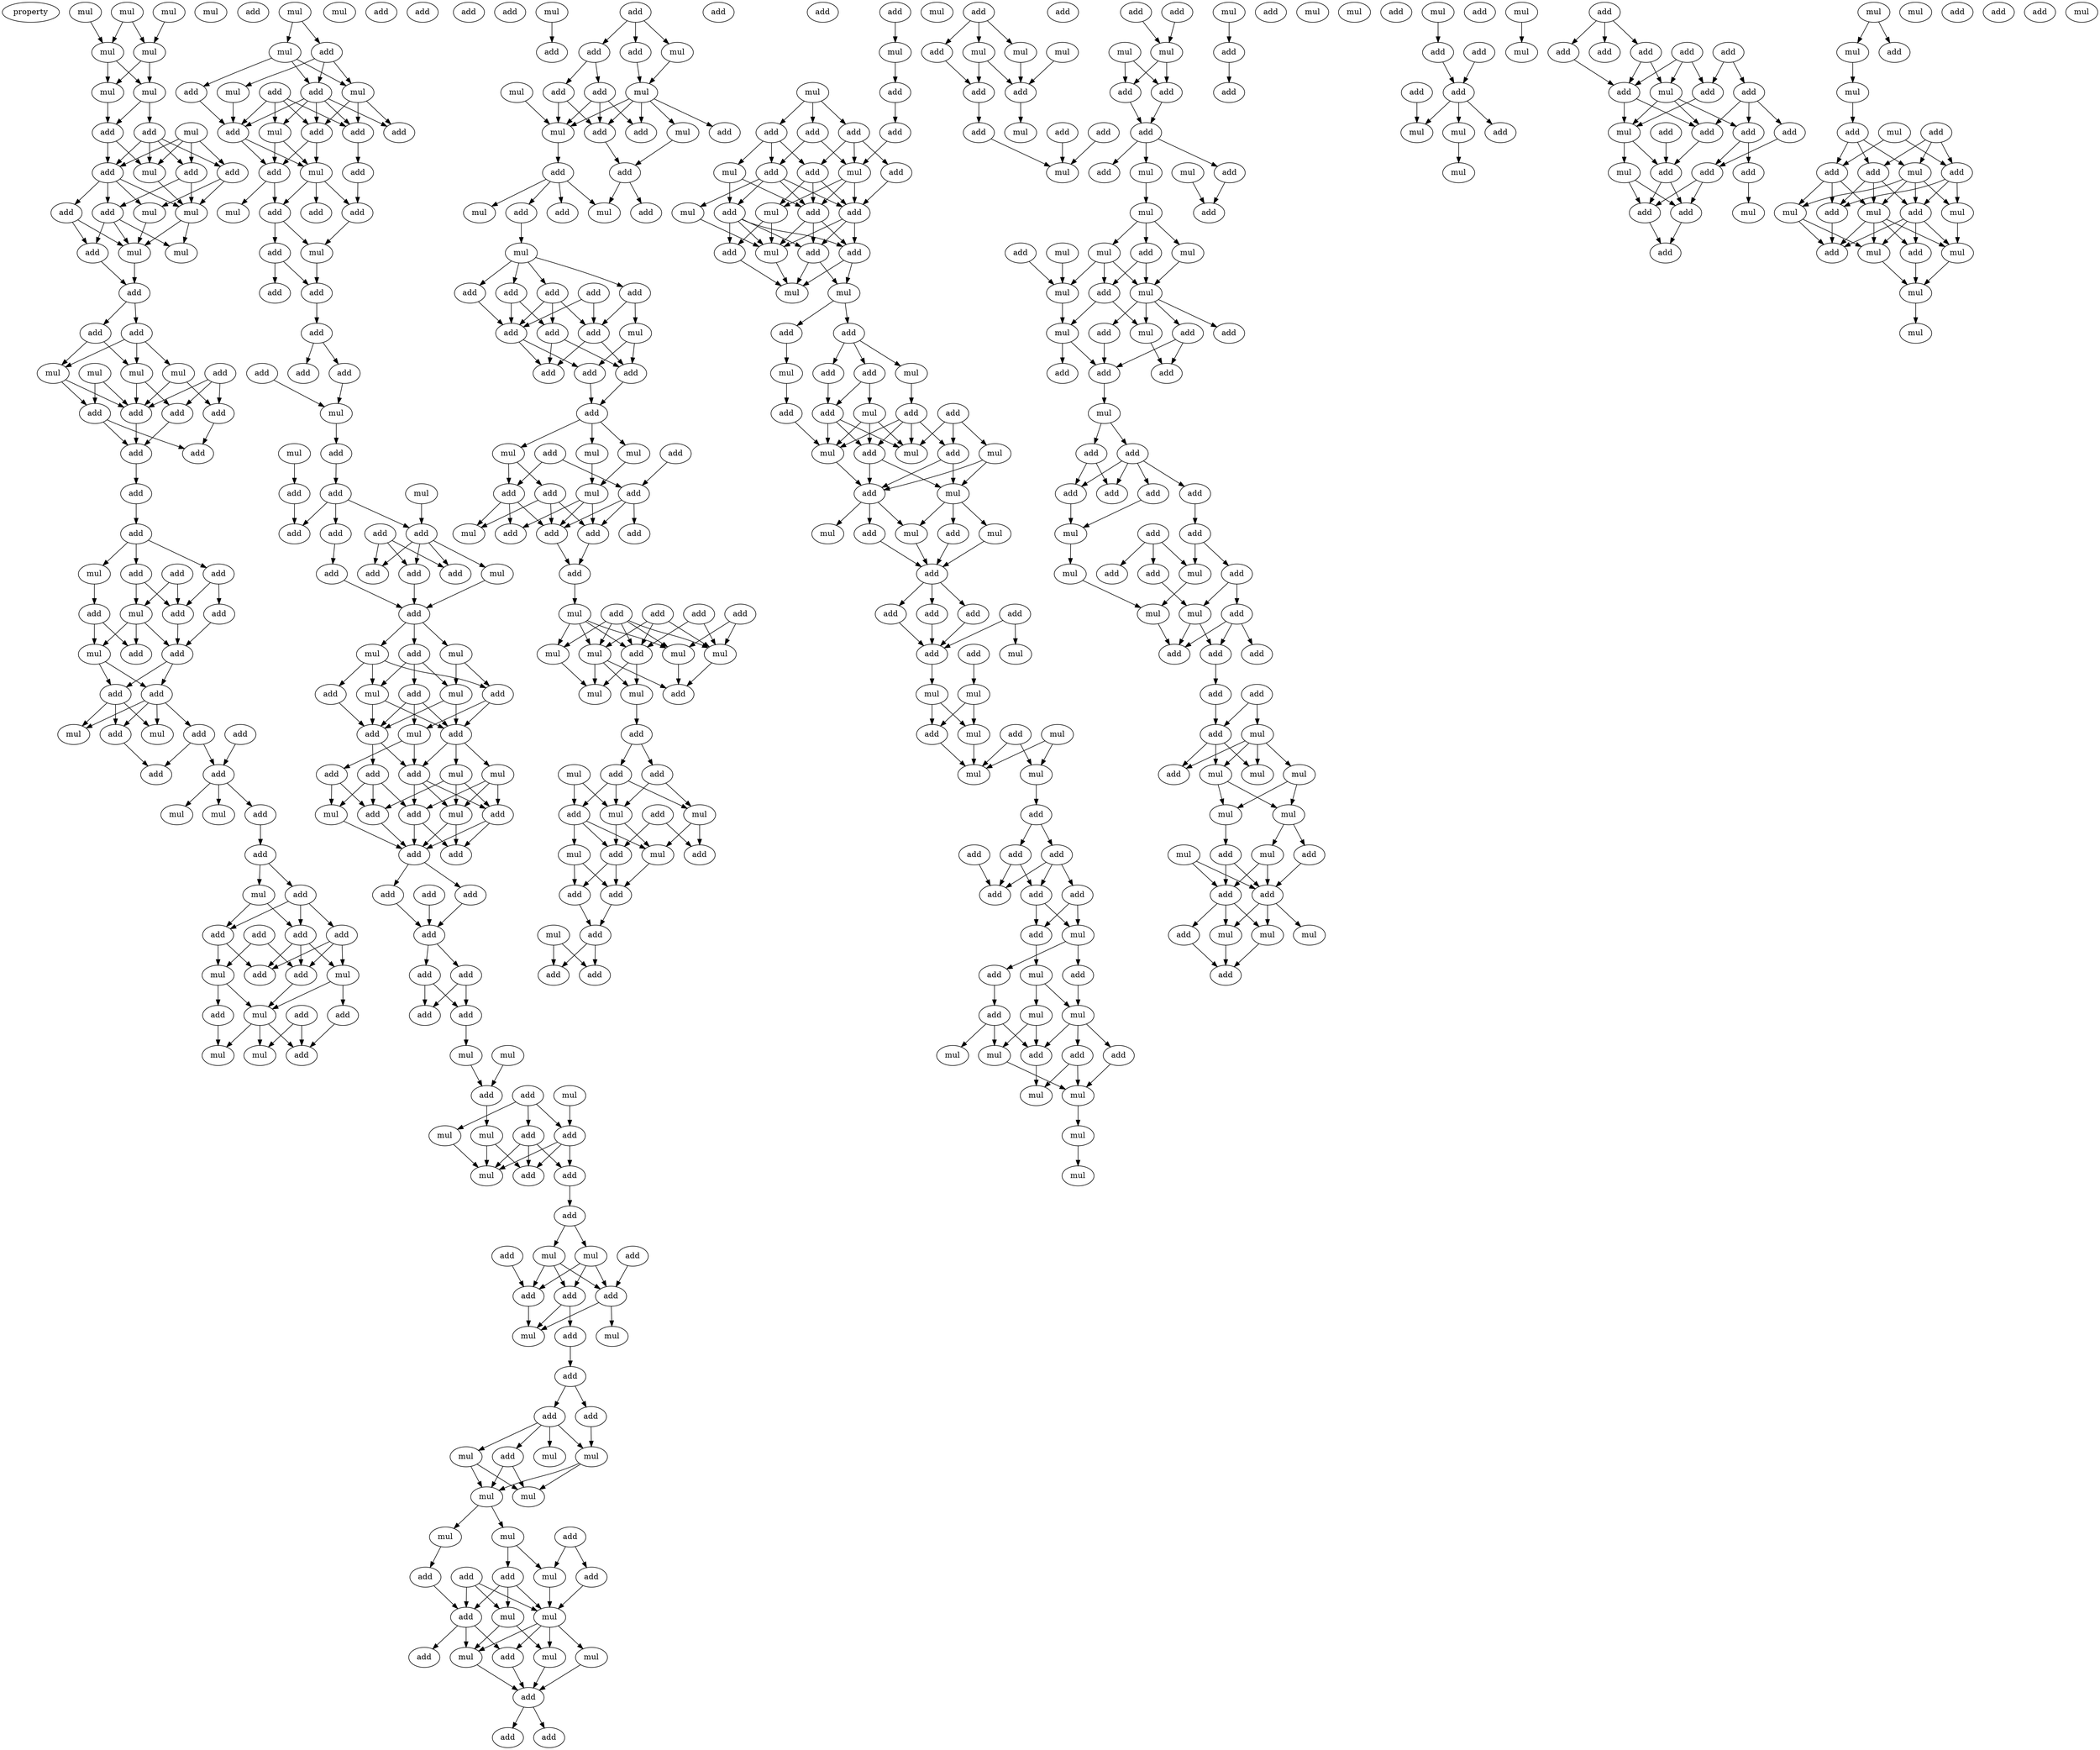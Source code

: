 digraph {
    node [fontcolor=black]
    property [mul=2,lf=1.7]
    0 [ label = mul ];
    1 [ label = mul ];
    2 [ label = mul ];
    3 [ label = mul ];
    4 [ label = mul ];
    5 [ label = mul ];
    6 [ label = mul ];
    7 [ label = mul ];
    8 [ label = add ];
    9 [ label = add ];
    10 [ label = mul ];
    11 [ label = add ];
    12 [ label = add ];
    13 [ label = add ];
    14 [ label = add ];
    15 [ label = add ];
    16 [ label = mul ];
    17 [ label = mul ];
    18 [ label = mul ];
    19 [ label = mul ];
    20 [ label = mul ];
    21 [ label = add ];
    22 [ label = add ];
    23 [ label = add ];
    24 [ label = add ];
    25 [ label = add ];
    26 [ label = mul ];
    27 [ label = mul ];
    28 [ label = mul ];
    29 [ label = mul ];
    30 [ label = add ];
    31 [ label = add ];
    32 [ label = add ];
    33 [ label = add ];
    34 [ label = add ];
    35 [ label = add ];
    36 [ label = add ];
    37 [ label = add ];
    38 [ label = add ];
    39 [ label = add ];
    40 [ label = add ];
    41 [ label = add ];
    42 [ label = mul ];
    43 [ label = add ];
    44 [ label = add ];
    45 [ label = mul ];
    46 [ label = add ];
    47 [ label = mul ];
    48 [ label = add ];
    49 [ label = add ];
    50 [ label = add ];
    51 [ label = add ];
    52 [ label = add ];
    53 [ label = add ];
    54 [ label = add ];
    55 [ label = mul ];
    56 [ label = mul ];
    57 [ label = add ];
    58 [ label = add ];
    59 [ label = mul ];
    60 [ label = mul ];
    61 [ label = add ];
    62 [ label = add ];
    63 [ label = mul ];
    64 [ label = add ];
    65 [ label = add ];
    66 [ label = add ];
    67 [ label = add ];
    68 [ label = add ];
    69 [ label = add ];
    70 [ label = add ];
    71 [ label = mul ];
    72 [ label = mul ];
    73 [ label = mul ];
    74 [ label = add ];
    75 [ label = add ];
    76 [ label = add ];
    77 [ label = add ];
    78 [ label = mul ];
    79 [ label = mul ];
    80 [ label = mul ];
    81 [ label = add ];
    82 [ label = mul ];
    83 [ label = mul ];
    84 [ label = add ];
    85 [ label = add ];
    86 [ label = mul ];
    87 [ label = add ];
    88 [ label = mul ];
    89 [ label = add ];
    90 [ label = add ];
    91 [ label = add ];
    92 [ label = add ];
    93 [ label = add ];
    94 [ label = add ];
    95 [ label = mul ];
    96 [ label = add ];
    97 [ label = add ];
    98 [ label = add ];
    99 [ label = mul ];
    100 [ label = add ];
    101 [ label = mul ];
    102 [ label = add ];
    103 [ label = add ];
    104 [ label = add ];
    105 [ label = add ];
    106 [ label = mul ];
    107 [ label = add ];
    108 [ label = add ];
    109 [ label = add ];
    110 [ label = mul ];
    111 [ label = add ];
    112 [ label = mul ];
    113 [ label = mul ];
    114 [ label = add ];
    115 [ label = add ];
    116 [ label = add ];
    117 [ label = add ];
    118 [ label = add ];
    119 [ label = add ];
    120 [ label = add ];
    121 [ label = add ];
    122 [ label = mul ];
    123 [ label = add ];
    124 [ label = add ];
    125 [ label = add ];
    126 [ label = add ];
    127 [ label = mul ];
    128 [ label = mul ];
    129 [ label = add ];
    130 [ label = mul ];
    131 [ label = mul ];
    132 [ label = add ];
    133 [ label = add ];
    134 [ label = mul ];
    135 [ label = add ];
    136 [ label = add ];
    137 [ label = mul ];
    138 [ label = add ];
    139 [ label = add ];
    140 [ label = mul ];
    141 [ label = add ];
    142 [ label = add ];
    143 [ label = add ];
    144 [ label = mul ];
    145 [ label = add ];
    146 [ label = mul ];
    147 [ label = add ];
    148 [ label = add ];
    149 [ label = add ];
    150 [ label = add ];
    151 [ label = add ];
    152 [ label = add ];
    153 [ label = add ];
    154 [ label = add ];
    155 [ label = add ];
    156 [ label = add ];
    157 [ label = add ];
    158 [ label = mul ];
    159 [ label = mul ];
    160 [ label = mul ];
    161 [ label = add ];
    162 [ label = add ];
    163 [ label = mul ];
    164 [ label = mul ];
    165 [ label = add ];
    166 [ label = add ];
    167 [ label = add ];
    168 [ label = mul ];
    169 [ label = add ];
    170 [ label = add ];
    171 [ label = add ];
    172 [ label = mul ];
    173 [ label = add ];
    174 [ label = add ];
    175 [ label = mul ];
    176 [ label = add ];
    177 [ label = add ];
    178 [ label = add ];
    179 [ label = add ];
    180 [ label = mul ];
    181 [ label = mul ];
    182 [ label = add ];
    183 [ label = add ];
    184 [ label = add ];
    185 [ label = mul ];
    186 [ label = mul ];
    187 [ label = mul ];
    188 [ label = add ];
    189 [ label = add ];
    190 [ label = mul ];
    191 [ label = mul ];
    192 [ label = add ];
    193 [ label = mul ];
    194 [ label = mul ];
    195 [ label = mul ];
    196 [ label = add ];
    197 [ label = add ];
    198 [ label = add ];
    199 [ label = add ];
    200 [ label = add ];
    201 [ label = mul ];
    202 [ label = mul ];
    203 [ label = mul ];
    204 [ label = add ];
    205 [ label = mul ];
    206 [ label = add ];
    207 [ label = mul ];
    208 [ label = add ];
    209 [ label = add ];
    210 [ label = add ];
    211 [ label = mul ];
    212 [ label = add ];
    213 [ label = add ];
    214 [ label = add ];
    215 [ label = add ];
    216 [ label = mul ];
    217 [ label = add ];
    218 [ label = add ];
    219 [ label = mul ];
    220 [ label = add ];
    221 [ label = mul ];
    222 [ label = mul ];
    223 [ label = add ];
    224 [ label = add ];
    225 [ label = mul ];
    226 [ label = add ];
    227 [ label = add ];
    228 [ label = add ];
    229 [ label = add ];
    230 [ label = add ];
    231 [ label = add ];
    232 [ label = mul ];
    233 [ label = mul ];
    234 [ label = mul ];
    235 [ label = add ];
    236 [ label = add ];
    237 [ label = add ];
    238 [ label = add ];
    239 [ label = add ];
    240 [ label = mul ];
    241 [ label = add ];
    242 [ label = add ];
    243 [ label = add ];
    244 [ label = add ];
    245 [ label = add ];
    246 [ label = add ];
    247 [ label = add ];
    248 [ label = add ];
    249 [ label = add ];
    250 [ label = mul ];
    251 [ label = mul ];
    252 [ label = mul ];
    253 [ label = mul ];
    254 [ label = add ];
    255 [ label = add ];
    256 [ label = add ];
    257 [ label = add ];
    258 [ label = mul ];
    259 [ label = add ];
    260 [ label = add ];
    261 [ label = add ];
    262 [ label = add ];
    263 [ label = add ];
    264 [ label = add ];
    265 [ label = mul ];
    266 [ label = add ];
    267 [ label = add ];
    268 [ label = add ];
    269 [ label = mul ];
    270 [ label = mul ];
    271 [ label = mul ];
    272 [ label = mul ];
    273 [ label = mul ];
    274 [ label = mul ];
    275 [ label = add ];
    276 [ label = add ];
    277 [ label = add ];
    278 [ label = mul ];
    279 [ label = add ];
    280 [ label = add ];
    281 [ label = mul ];
    282 [ label = add ];
    283 [ label = mul ];
    284 [ label = add ];
    285 [ label = mul ];
    286 [ label = mul ];
    287 [ label = add ];
    288 [ label = add ];
    289 [ label = add ];
    290 [ label = add ];
    291 [ label = add ];
    292 [ label = mul ];
    293 [ label = add ];
    294 [ label = add ];
    295 [ label = add ];
    296 [ label = mul ];
    297 [ label = add ];
    298 [ label = mul ];
    299 [ label = add ];
    300 [ label = add ];
    301 [ label = add ];
    302 [ label = add ];
    303 [ label = add ];
    304 [ label = mul ];
    305 [ label = mul ];
    306 [ label = add ];
    307 [ label = add ];
    308 [ label = add ];
    309 [ label = mul ];
    310 [ label = add ];
    311 [ label = add ];
    312 [ label = mul ];
    313 [ label = mul ];
    314 [ label = add ];
    315 [ label = add ];
    316 [ label = add ];
    317 [ label = mul ];
    318 [ label = mul ];
    319 [ label = add ];
    320 [ label = add ];
    321 [ label = add ];
    322 [ label = mul ];
    323 [ label = mul ];
    324 [ label = add ];
    325 [ label = add ];
    326 [ label = add ];
    327 [ label = mul ];
    328 [ label = add ];
    329 [ label = add ];
    330 [ label = mul ];
    331 [ label = mul ];
    332 [ label = mul ];
    333 [ label = add ];
    334 [ label = add ];
    335 [ label = mul ];
    336 [ label = add ];
    337 [ label = mul ];
    338 [ label = add ];
    339 [ label = add ];
    340 [ label = mul ];
    341 [ label = mul ];
    342 [ label = add ];
    343 [ label = mul ];
    344 [ label = add ];
    345 [ label = add ];
    346 [ label = add ];
    347 [ label = add ];
    348 [ label = mul ];
    349 [ label = add ];
    350 [ label = add ];
    351 [ label = mul ];
    352 [ label = mul ];
    353 [ label = mul ];
    354 [ label = add ];
    355 [ label = mul ];
    356 [ label = add ];
    357 [ label = mul ];
    358 [ label = mul ];
    359 [ label = add ];
    360 [ label = add ];
    361 [ label = add ];
    362 [ label = add ];
    363 [ label = add ];
    364 [ label = add ];
    365 [ label = add ];
    366 [ label = mul ];
    367 [ label = add ];
    368 [ label = add ];
    369 [ label = add ];
    370 [ label = mul ];
    371 [ label = mul ];
    372 [ label = add ];
    373 [ label = mul ];
    374 [ label = add ];
    375 [ label = mul ];
    376 [ label = add ];
    377 [ label = add ];
    378 [ label = mul ];
    379 [ label = mul ];
    380 [ label = mul ];
    381 [ label = add ];
    382 [ label = mul ];
    383 [ label = mul ];
    384 [ label = mul ];
    385 [ label = add ];
    386 [ label = mul ];
    387 [ label = mul ];
    388 [ label = add ];
    389 [ label = add ];
    390 [ label = mul ];
    391 [ label = add ];
    392 [ label = add ];
    393 [ label = add ];
    394 [ label = add ];
    395 [ label = mul ];
    396 [ label = add ];
    397 [ label = mul ];
    398 [ label = add ];
    399 [ label = mul ];
    400 [ label = mul ];
    401 [ label = add ];
    402 [ label = add ];
    403 [ label = add ];
    404 [ label = add ];
    405 [ label = add ];
    406 [ label = add ];
    407 [ label = mul ];
    408 [ label = add ];
    409 [ label = mul ];
    410 [ label = add ];
    411 [ label = mul ];
    412 [ label = mul ];
    413 [ label = add ];
    414 [ label = mul ];
    415 [ label = mul ];
    416 [ label = add ];
    417 [ label = add ];
    418 [ label = mul ];
    419 [ label = mul ];
    420 [ label = mul ];
    421 [ label = add ];
    422 [ label = add ];
    423 [ label = add ];
    424 [ label = mul ];
    425 [ label = add ];
    426 [ label = add ];
    427 [ label = add ];
    428 [ label = mul ];
    429 [ label = add ];
    430 [ label = add ];
    431 [ label = add ];
    432 [ label = add ];
    433 [ label = add ];
    434 [ label = add ];
    435 [ label = add ];
    436 [ label = add ];
    437 [ label = mul ];
    438 [ label = add ];
    439 [ label = add ];
    440 [ label = add ];
    441 [ label = mul ];
    442 [ label = mul ];
    443 [ label = add ];
    444 [ label = add ];
    445 [ label = mul ];
    446 [ label = mul ];
    447 [ label = mul ];
    448 [ label = add ];
    449 [ label = add ];
    450 [ label = add ];
    451 [ label = add ];
    452 [ label = add ];
    453 [ label = add ];
    454 [ label = mul ];
    455 [ label = mul ];
    456 [ label = add ];
    457 [ label = mul ];
    458 [ label = mul ];
    459 [ label = mul ];
    460 [ label = mul ];
    461 [ label = mul ];
    462 [ label = mul ];
    463 [ label = add ];
    464 [ label = add ];
    465 [ label = add ];
    466 [ label = mul ];
    467 [ label = add ];
    468 [ label = add ];
    469 [ label = mul ];
    470 [ label = mul ];
    471 [ label = add ];
    472 [ label = mul ];
    473 [ label = add ];
    474 [ label = mul ];
    475 [ label = add ];
    476 [ label = add ];
    477 [ label = add ];
    478 [ label = add ];
    479 [ label = add ];
    480 [ label = mul ];
    481 [ label = mul ];
    482 [ label = add ];
    483 [ label = mul ];
    484 [ label = mul ];
    485 [ label = mul ];
    486 [ label = add ];
    487 [ label = add ];
    488 [ label = add ];
    489 [ label = add ];
    490 [ label = add ];
    491 [ label = add ];
    492 [ label = add ];
    493 [ label = mul ];
    494 [ label = add ];
    495 [ label = add ];
    496 [ label = add ];
    497 [ label = add ];
    498 [ label = add ];
    499 [ label = mul ];
    500 [ label = add ];
    501 [ label = add ];
    502 [ label = add ];
    503 [ label = mul ];
    504 [ label = add ];
    505 [ label = add ];
    506 [ label = add ];
    507 [ label = mul ];
    508 [ label = add ];
    509 [ label = mul ];
    510 [ label = mul ];
    511 [ label = mul ];
    512 [ label = add ];
    513 [ label = add ];
    514 [ label = mul ];
    515 [ label = add ];
    516 [ label = mul ];
    517 [ label = add ];
    518 [ label = add ];
    519 [ label = add ];
    520 [ label = add ];
    521 [ label = mul ];
    522 [ label = add ];
    523 [ label = mul ];
    524 [ label = mul ];
    525 [ label = add ];
    526 [ label = add ];
    527 [ label = mul ];
    528 [ label = add ];
    529 [ label = mul ];
    530 [ label = add ];
    531 [ label = mul ];
    532 [ label = mul ];
    533 [ label = add ];
    534 [ label = mul ];
    535 [ label = mul ];
    0 -> 3 [ name = 0 ];
    1 -> 3 [ name = 1 ];
    1 -> 4 [ name = 2 ];
    2 -> 4 [ name = 3 ];
    3 -> 5 [ name = 4 ];
    3 -> 6 [ name = 5 ];
    4 -> 5 [ name = 6 ];
    4 -> 6 [ name = 7 ];
    5 -> 8 [ name = 8 ];
    6 -> 8 [ name = 9 ];
    6 -> 9 [ name = 10 ];
    7 -> 10 [ name = 11 ];
    7 -> 11 [ name = 12 ];
    7 -> 12 [ name = 13 ];
    7 -> 13 [ name = 14 ];
    8 -> 10 [ name = 15 ];
    8 -> 12 [ name = 16 ];
    9 -> 10 [ name = 17 ];
    9 -> 11 [ name = 18 ];
    9 -> 12 [ name = 19 ];
    9 -> 13 [ name = 20 ];
    10 -> 16 [ name = 21 ];
    11 -> 14 [ name = 22 ];
    11 -> 16 [ name = 23 ];
    12 -> 14 [ name = 24 ];
    12 -> 15 [ name = 25 ];
    12 -> 16 [ name = 26 ];
    12 -> 17 [ name = 27 ];
    13 -> 16 [ name = 28 ];
    13 -> 17 [ name = 29 ];
    14 -> 18 [ name = 30 ];
    14 -> 20 [ name = 31 ];
    14 -> 21 [ name = 32 ];
    15 -> 18 [ name = 33 ];
    15 -> 21 [ name = 34 ];
    16 -> 18 [ name = 35 ];
    16 -> 20 [ name = 36 ];
    17 -> 18 [ name = 37 ];
    18 -> 22 [ name = 38 ];
    21 -> 22 [ name = 39 ];
    22 -> 24 [ name = 40 ];
    22 -> 25 [ name = 41 ];
    24 -> 27 [ name = 42 ];
    24 -> 29 [ name = 43 ];
    25 -> 27 [ name = 44 ];
    25 -> 28 [ name = 45 ];
    25 -> 29 [ name = 46 ];
    26 -> 31 [ name = 47 ];
    26 -> 33 [ name = 48 ];
    27 -> 33 [ name = 49 ];
    27 -> 34 [ name = 50 ];
    28 -> 32 [ name = 51 ];
    28 -> 33 [ name = 52 ];
    29 -> 31 [ name = 53 ];
    29 -> 33 [ name = 54 ];
    30 -> 32 [ name = 55 ];
    30 -> 33 [ name = 56 ];
    30 -> 34 [ name = 57 ];
    31 -> 35 [ name = 58 ];
    31 -> 36 [ name = 59 ];
    32 -> 35 [ name = 60 ];
    33 -> 36 [ name = 61 ];
    34 -> 36 [ name = 62 ];
    36 -> 37 [ name = 63 ];
    37 -> 38 [ name = 64 ];
    38 -> 40 [ name = 65 ];
    38 -> 41 [ name = 66 ];
    38 -> 42 [ name = 67 ];
    39 -> 43 [ name = 68 ];
    39 -> 45 [ name = 69 ];
    40 -> 43 [ name = 70 ];
    40 -> 44 [ name = 71 ];
    41 -> 43 [ name = 72 ];
    41 -> 45 [ name = 73 ];
    42 -> 46 [ name = 74 ];
    43 -> 49 [ name = 75 ];
    44 -> 49 [ name = 76 ];
    45 -> 47 [ name = 77 ];
    45 -> 48 [ name = 78 ];
    45 -> 49 [ name = 79 ];
    46 -> 47 [ name = 80 ];
    46 -> 48 [ name = 81 ];
    47 -> 50 [ name = 82 ];
    47 -> 51 [ name = 83 ];
    49 -> 50 [ name = 84 ];
    49 -> 51 [ name = 85 ];
    50 -> 52 [ name = 86 ];
    50 -> 55 [ name = 87 ];
    50 -> 56 [ name = 88 ];
    51 -> 52 [ name = 89 ];
    51 -> 54 [ name = 90 ];
    51 -> 55 [ name = 91 ];
    51 -> 56 [ name = 92 ];
    52 -> 57 [ name = 93 ];
    53 -> 58 [ name = 94 ];
    54 -> 57 [ name = 95 ];
    54 -> 58 [ name = 96 ];
    58 -> 59 [ name = 97 ];
    58 -> 60 [ name = 98 ];
    58 -> 61 [ name = 99 ];
    61 -> 62 [ name = 100 ];
    62 -> 63 [ name = 101 ];
    62 -> 64 [ name = 102 ];
    63 -> 67 [ name = 103 ];
    63 -> 68 [ name = 104 ];
    64 -> 66 [ name = 105 ];
    64 -> 67 [ name = 106 ];
    64 -> 68 [ name = 107 ];
    65 -> 70 [ name = 108 ];
    65 -> 71 [ name = 109 ];
    66 -> 69 [ name = 110 ];
    66 -> 70 [ name = 111 ];
    66 -> 72 [ name = 112 ];
    67 -> 69 [ name = 113 ];
    67 -> 71 [ name = 114 ];
    68 -> 69 [ name = 115 ];
    68 -> 70 [ name = 116 ];
    68 -> 72 [ name = 117 ];
    70 -> 73 [ name = 118 ];
    71 -> 73 [ name = 119 ];
    71 -> 76 [ name = 120 ];
    72 -> 73 [ name = 121 ];
    72 -> 74 [ name = 122 ];
    73 -> 77 [ name = 123 ];
    73 -> 78 [ name = 124 ];
    73 -> 79 [ name = 125 ];
    74 -> 77 [ name = 126 ];
    75 -> 77 [ name = 127 ];
    75 -> 79 [ name = 128 ];
    76 -> 78 [ name = 129 ];
    80 -> 81 [ name = 130 ];
    80 -> 82 [ name = 131 ];
    81 -> 83 [ name = 132 ];
    81 -> 84 [ name = 133 ];
    81 -> 86 [ name = 134 ];
    82 -> 84 [ name = 135 ];
    82 -> 85 [ name = 136 ];
    82 -> 86 [ name = 137 ];
    83 -> 89 [ name = 138 ];
    84 -> 88 [ name = 139 ];
    84 -> 89 [ name = 140 ];
    84 -> 90 [ name = 141 ];
    84 -> 91 [ name = 142 ];
    84 -> 92 [ name = 143 ];
    85 -> 89 [ name = 144 ];
    86 -> 90 [ name = 145 ];
    86 -> 91 [ name = 146 ];
    86 -> 92 [ name = 147 ];
    87 -> 88 [ name = 148 ];
    87 -> 89 [ name = 149 ];
    87 -> 91 [ name = 150 ];
    87 -> 92 [ name = 151 ];
    88 -> 93 [ name = 152 ];
    88 -> 95 [ name = 153 ];
    89 -> 93 [ name = 154 ];
    89 -> 95 [ name = 155 ];
    91 -> 94 [ name = 156 ];
    92 -> 93 [ name = 157 ];
    92 -> 95 [ name = 158 ];
    93 -> 98 [ name = 159 ];
    93 -> 99 [ name = 160 ];
    94 -> 97 [ name = 161 ];
    95 -> 96 [ name = 162 ];
    95 -> 97 [ name = 163 ];
    95 -> 98 [ name = 164 ];
    97 -> 101 [ name = 165 ];
    98 -> 100 [ name = 166 ];
    98 -> 101 [ name = 167 ];
    100 -> 102 [ name = 168 ];
    100 -> 103 [ name = 169 ];
    101 -> 103 [ name = 170 ];
    103 -> 104 [ name = 171 ];
    104 -> 105 [ name = 172 ];
    104 -> 107 [ name = 173 ];
    107 -> 110 [ name = 174 ];
    109 -> 110 [ name = 175 ];
    110 -> 111 [ name = 176 ];
    111 -> 114 [ name = 177 ];
    112 -> 115 [ name = 178 ];
    113 -> 118 [ name = 179 ];
    114 -> 117 [ name = 180 ];
    114 -> 118 [ name = 181 ];
    114 -> 119 [ name = 182 ];
    115 -> 117 [ name = 183 ];
    116 -> 120 [ name = 184 ];
    116 -> 123 [ name = 185 ];
    116 -> 124 [ name = 186 ];
    118 -> 120 [ name = 187 ];
    118 -> 122 [ name = 188 ];
    118 -> 123 [ name = 189 ];
    118 -> 124 [ name = 190 ];
    119 -> 121 [ name = 191 ];
    120 -> 125 [ name = 192 ];
    121 -> 125 [ name = 193 ];
    122 -> 125 [ name = 194 ];
    125 -> 126 [ name = 195 ];
    125 -> 127 [ name = 196 ];
    125 -> 128 [ name = 197 ];
    126 -> 129 [ name = 198 ];
    126 -> 130 [ name = 199 ];
    126 -> 131 [ name = 200 ];
    127 -> 130 [ name = 201 ];
    127 -> 132 [ name = 202 ];
    127 -> 133 [ name = 203 ];
    128 -> 131 [ name = 204 ];
    128 -> 133 [ name = 205 ];
    129 -> 134 [ name = 206 ];
    129 -> 135 [ name = 207 ];
    129 -> 136 [ name = 208 ];
    130 -> 135 [ name = 209 ];
    130 -> 136 [ name = 210 ];
    131 -> 135 [ name = 211 ];
    131 -> 136 [ name = 212 ];
    132 -> 136 [ name = 213 ];
    133 -> 134 [ name = 214 ];
    133 -> 135 [ name = 215 ];
    134 -> 138 [ name = 216 ];
    134 -> 139 [ name = 217 ];
    135 -> 137 [ name = 218 ];
    135 -> 138 [ name = 219 ];
    135 -> 140 [ name = 220 ];
    136 -> 138 [ name = 221 ];
    136 -> 141 [ name = 222 ];
    137 -> 142 [ name = 223 ];
    137 -> 144 [ name = 224 ];
    137 -> 145 [ name = 225 ];
    138 -> 142 [ name = 226 ];
    138 -> 143 [ name = 227 ];
    138 -> 144 [ name = 228 ];
    139 -> 145 [ name = 229 ];
    139 -> 146 [ name = 230 ];
    140 -> 142 [ name = 231 ];
    140 -> 143 [ name = 232 ];
    140 -> 144 [ name = 233 ];
    141 -> 143 [ name = 234 ];
    141 -> 145 [ name = 235 ];
    141 -> 146 [ name = 236 ];
    142 -> 147 [ name = 237 ];
    142 -> 148 [ name = 238 ];
    143 -> 147 [ name = 239 ];
    143 -> 148 [ name = 240 ];
    144 -> 147 [ name = 241 ];
    144 -> 148 [ name = 242 ];
    145 -> 148 [ name = 243 ];
    146 -> 148 [ name = 244 ];
    148 -> 149 [ name = 245 ];
    148 -> 151 [ name = 246 ];
    149 -> 152 [ name = 247 ];
    150 -> 152 [ name = 248 ];
    151 -> 152 [ name = 249 ];
    152 -> 153 [ name = 250 ];
    152 -> 154 [ name = 251 ];
    153 -> 156 [ name = 252 ];
    153 -> 157 [ name = 253 ];
    154 -> 156 [ name = 254 ];
    154 -> 157 [ name = 255 ];
    156 -> 158 [ name = 256 ];
    158 -> 162 [ name = 257 ];
    159 -> 162 [ name = 258 ];
    160 -> 165 [ name = 259 ];
    161 -> 164 [ name = 260 ];
    161 -> 165 [ name = 261 ];
    161 -> 167 [ name = 262 ];
    162 -> 163 [ name = 263 ];
    163 -> 168 [ name = 264 ];
    163 -> 169 [ name = 265 ];
    164 -> 168 [ name = 266 ];
    165 -> 168 [ name = 267 ];
    165 -> 169 [ name = 268 ];
    165 -> 170 [ name = 269 ];
    167 -> 168 [ name = 270 ];
    167 -> 169 [ name = 271 ];
    167 -> 170 [ name = 272 ];
    170 -> 171 [ name = 273 ];
    171 -> 172 [ name = 274 ];
    171 -> 175 [ name = 275 ];
    172 -> 176 [ name = 276 ];
    172 -> 177 [ name = 277 ];
    172 -> 178 [ name = 278 ];
    173 -> 177 [ name = 279 ];
    174 -> 178 [ name = 280 ];
    175 -> 176 [ name = 281 ];
    175 -> 177 [ name = 282 ];
    175 -> 178 [ name = 283 ];
    176 -> 179 [ name = 284 ];
    176 -> 180 [ name = 285 ];
    177 -> 180 [ name = 286 ];
    177 -> 181 [ name = 287 ];
    178 -> 180 [ name = 288 ];
    179 -> 182 [ name = 289 ];
    182 -> 183 [ name = 290 ];
    182 -> 184 [ name = 291 ];
    183 -> 186 [ name = 292 ];
    184 -> 185 [ name = 293 ];
    184 -> 186 [ name = 294 ];
    184 -> 187 [ name = 295 ];
    184 -> 188 [ name = 296 ];
    185 -> 190 [ name = 297 ];
    185 -> 191 [ name = 298 ];
    186 -> 190 [ name = 299 ];
    186 -> 191 [ name = 300 ];
    188 -> 190 [ name = 301 ];
    188 -> 191 [ name = 302 ];
    191 -> 193 [ name = 303 ];
    191 -> 194 [ name = 304 ];
    192 -> 195 [ name = 305 ];
    192 -> 199 [ name = 306 ];
    193 -> 198 [ name = 307 ];
    194 -> 195 [ name = 308 ];
    194 -> 197 [ name = 309 ];
    195 -> 202 [ name = 310 ];
    196 -> 200 [ name = 311 ];
    196 -> 201 [ name = 312 ];
    196 -> 202 [ name = 313 ];
    197 -> 200 [ name = 314 ];
    197 -> 201 [ name = 315 ];
    197 -> 202 [ name = 316 ];
    198 -> 200 [ name = 317 ];
    199 -> 202 [ name = 318 ];
    200 -> 204 [ name = 319 ];
    200 -> 206 [ name = 320 ];
    200 -> 207 [ name = 321 ];
    201 -> 203 [ name = 322 ];
    201 -> 207 [ name = 323 ];
    202 -> 203 [ name = 324 ];
    202 -> 205 [ name = 325 ];
    202 -> 206 [ name = 326 ];
    202 -> 207 [ name = 327 ];
    203 -> 208 [ name = 328 ];
    205 -> 208 [ name = 329 ];
    206 -> 208 [ name = 330 ];
    207 -> 208 [ name = 331 ];
    208 -> 209 [ name = 332 ];
    208 -> 210 [ name = 333 ];
    211 -> 212 [ name = 334 ];
    213 -> 214 [ name = 335 ];
    213 -> 215 [ name = 336 ];
    213 -> 216 [ name = 337 ];
    214 -> 218 [ name = 338 ];
    214 -> 220 [ name = 339 ];
    215 -> 221 [ name = 340 ];
    216 -> 221 [ name = 341 ];
    218 -> 222 [ name = 342 ];
    218 -> 223 [ name = 343 ];
    219 -> 222 [ name = 344 ];
    220 -> 222 [ name = 345 ];
    220 -> 223 [ name = 346 ];
    220 -> 224 [ name = 347 ];
    221 -> 222 [ name = 348 ];
    221 -> 223 [ name = 349 ];
    221 -> 224 [ name = 350 ];
    221 -> 225 [ name = 351 ];
    221 -> 226 [ name = 352 ];
    222 -> 227 [ name = 353 ];
    223 -> 228 [ name = 354 ];
    225 -> 228 [ name = 355 ];
    227 -> 229 [ name = 356 ];
    227 -> 231 [ name = 357 ];
    227 -> 232 [ name = 358 ];
    227 -> 233 [ name = 359 ];
    228 -> 230 [ name = 360 ];
    228 -> 233 [ name = 361 ];
    229 -> 234 [ name = 362 ];
    234 -> 235 [ name = 363 ];
    234 -> 236 [ name = 364 ];
    234 -> 238 [ name = 365 ];
    234 -> 239 [ name = 366 ];
    235 -> 241 [ name = 367 ];
    235 -> 242 [ name = 368 ];
    235 -> 243 [ name = 369 ];
    236 -> 240 [ name = 370 ];
    236 -> 242 [ name = 371 ];
    237 -> 242 [ name = 372 ];
    237 -> 243 [ name = 373 ];
    238 -> 241 [ name = 374 ];
    238 -> 243 [ name = 375 ];
    239 -> 243 [ name = 376 ];
    240 -> 244 [ name = 377 ];
    240 -> 245 [ name = 378 ];
    241 -> 244 [ name = 379 ];
    241 -> 246 [ name = 380 ];
    242 -> 244 [ name = 381 ];
    242 -> 246 [ name = 382 ];
    243 -> 245 [ name = 383 ];
    243 -> 246 [ name = 384 ];
    244 -> 247 [ name = 385 ];
    245 -> 247 [ name = 386 ];
    247 -> 250 [ name = 387 ];
    247 -> 251 [ name = 388 ];
    247 -> 252 [ name = 389 ];
    248 -> 255 [ name = 390 ];
    249 -> 254 [ name = 391 ];
    249 -> 255 [ name = 392 ];
    250 -> 253 [ name = 393 ];
    251 -> 253 [ name = 394 ];
    252 -> 254 [ name = 395 ];
    252 -> 256 [ name = 396 ];
    253 -> 257 [ name = 397 ];
    253 -> 260 [ name = 398 ];
    253 -> 261 [ name = 399 ];
    254 -> 257 [ name = 400 ];
    254 -> 258 [ name = 401 ];
    254 -> 260 [ name = 402 ];
    255 -> 257 [ name = 403 ];
    255 -> 259 [ name = 404 ];
    255 -> 261 [ name = 405 ];
    256 -> 257 [ name = 406 ];
    256 -> 258 [ name = 407 ];
    256 -> 261 [ name = 408 ];
    257 -> 262 [ name = 409 ];
    261 -> 262 [ name = 410 ];
    262 -> 265 [ name = 411 ];
    263 -> 268 [ name = 412 ];
    263 -> 269 [ name = 413 ];
    263 -> 272 [ name = 414 ];
    264 -> 270 [ name = 415 ];
    264 -> 272 [ name = 416 ];
    265 -> 268 [ name = 417 ];
    265 -> 269 [ name = 418 ];
    265 -> 270 [ name = 419 ];
    265 -> 271 [ name = 420 ];
    266 -> 268 [ name = 421 ];
    266 -> 269 [ name = 422 ];
    266 -> 270 [ name = 423 ];
    266 -> 271 [ name = 424 ];
    266 -> 272 [ name = 425 ];
    267 -> 268 [ name = 426 ];
    267 -> 272 [ name = 427 ];
    268 -> 273 [ name = 428 ];
    268 -> 274 [ name = 429 ];
    269 -> 273 [ name = 430 ];
    269 -> 274 [ name = 431 ];
    269 -> 275 [ name = 432 ];
    270 -> 275 [ name = 433 ];
    271 -> 273 [ name = 434 ];
    272 -> 275 [ name = 435 ];
    274 -> 276 [ name = 436 ];
    276 -> 277 [ name = 437 ];
    276 -> 279 [ name = 438 ];
    277 -> 280 [ name = 439 ];
    277 -> 281 [ name = 440 ];
    277 -> 283 [ name = 441 ];
    278 -> 280 [ name = 442 ];
    278 -> 281 [ name = 443 ];
    279 -> 281 [ name = 444 ];
    279 -> 283 [ name = 445 ];
    280 -> 284 [ name = 446 ];
    280 -> 285 [ name = 447 ];
    280 -> 286 [ name = 448 ];
    281 -> 284 [ name = 449 ];
    281 -> 286 [ name = 450 ];
    282 -> 284 [ name = 451 ];
    282 -> 287 [ name = 452 ];
    283 -> 286 [ name = 453 ];
    283 -> 287 [ name = 454 ];
    284 -> 288 [ name = 455 ];
    284 -> 289 [ name = 456 ];
    285 -> 288 [ name = 457 ];
    285 -> 289 [ name = 458 ];
    286 -> 289 [ name = 459 ];
    288 -> 290 [ name = 460 ];
    289 -> 290 [ name = 461 ];
    290 -> 293 [ name = 462 ];
    290 -> 294 [ name = 463 ];
    292 -> 293 [ name = 464 ];
    292 -> 294 [ name = 465 ];
    295 -> 296 [ name = 466 ];
    296 -> 297 [ name = 467 ];
    297 -> 299 [ name = 468 ];
    298 -> 300 [ name = 469 ];
    298 -> 301 [ name = 470 ];
    298 -> 302 [ name = 471 ];
    299 -> 305 [ name = 472 ];
    300 -> 303 [ name = 473 ];
    300 -> 304 [ name = 474 ];
    300 -> 307 [ name = 475 ];
    301 -> 305 [ name = 476 ];
    301 -> 307 [ name = 477 ];
    302 -> 303 [ name = 478 ];
    302 -> 305 [ name = 479 ];
    302 -> 306 [ name = 480 ];
    303 -> 309 [ name = 481 ];
    303 -> 310 [ name = 482 ];
    303 -> 311 [ name = 483 ];
    304 -> 308 [ name = 484 ];
    304 -> 311 [ name = 485 ];
    305 -> 309 [ name = 486 ];
    305 -> 310 [ name = 487 ];
    305 -> 311 [ name = 488 ];
    306 -> 310 [ name = 489 ];
    307 -> 308 [ name = 490 ];
    307 -> 310 [ name = 491 ];
    307 -> 311 [ name = 492 ];
    307 -> 312 [ name = 493 ];
    308 -> 313 [ name = 494 ];
    308 -> 314 [ name = 495 ];
    308 -> 315 [ name = 496 ];
    308 -> 316 [ name = 497 ];
    309 -> 313 [ name = 498 ];
    309 -> 315 [ name = 499 ];
    310 -> 313 [ name = 500 ];
    310 -> 314 [ name = 501 ];
    310 -> 316 [ name = 502 ];
    311 -> 313 [ name = 503 ];
    311 -> 314 [ name = 504 ];
    311 -> 316 [ name = 505 ];
    312 -> 313 [ name = 506 ];
    313 -> 317 [ name = 507 ];
    314 -> 317 [ name = 508 ];
    314 -> 318 [ name = 509 ];
    315 -> 317 [ name = 510 ];
    316 -> 317 [ name = 511 ];
    316 -> 318 [ name = 512 ];
    318 -> 319 [ name = 513 ];
    318 -> 320 [ name = 514 ];
    319 -> 323 [ name = 515 ];
    320 -> 321 [ name = 516 ];
    320 -> 322 [ name = 517 ];
    320 -> 324 [ name = 518 ];
    321 -> 326 [ name = 519 ];
    322 -> 329 [ name = 520 ];
    323 -> 325 [ name = 521 ];
    324 -> 326 [ name = 522 ];
    324 -> 327 [ name = 523 ];
    325 -> 332 [ name = 524 ];
    326 -> 330 [ name = 525 ];
    326 -> 332 [ name = 526 ];
    326 -> 333 [ name = 527 ];
    327 -> 330 [ name = 528 ];
    327 -> 332 [ name = 529 ];
    327 -> 333 [ name = 530 ];
    328 -> 330 [ name = 531 ];
    328 -> 331 [ name = 532 ];
    328 -> 334 [ name = 533 ];
    329 -> 330 [ name = 534 ];
    329 -> 332 [ name = 535 ];
    329 -> 333 [ name = 536 ];
    329 -> 334 [ name = 537 ];
    331 -> 335 [ name = 538 ];
    331 -> 336 [ name = 539 ];
    332 -> 336 [ name = 540 ];
    333 -> 335 [ name = 541 ];
    333 -> 336 [ name = 542 ];
    334 -> 335 [ name = 543 ];
    334 -> 336 [ name = 544 ];
    335 -> 338 [ name = 545 ];
    335 -> 340 [ name = 546 ];
    335 -> 341 [ name = 547 ];
    336 -> 337 [ name = 548 ];
    336 -> 339 [ name = 549 ];
    336 -> 340 [ name = 550 ];
    338 -> 342 [ name = 551 ];
    339 -> 342 [ name = 552 ];
    340 -> 342 [ name = 553 ];
    341 -> 342 [ name = 554 ];
    342 -> 344 [ name = 555 ];
    342 -> 345 [ name = 556 ];
    342 -> 346 [ name = 557 ];
    344 -> 350 [ name = 558 ];
    345 -> 350 [ name = 559 ];
    346 -> 350 [ name = 560 ];
    347 -> 348 [ name = 561 ];
    347 -> 350 [ name = 562 ];
    349 -> 352 [ name = 563 ];
    350 -> 351 [ name = 564 ];
    351 -> 355 [ name = 565 ];
    351 -> 356 [ name = 566 ];
    352 -> 355 [ name = 567 ];
    352 -> 356 [ name = 568 ];
    353 -> 357 [ name = 569 ];
    353 -> 358 [ name = 570 ];
    354 -> 357 [ name = 571 ];
    354 -> 358 [ name = 572 ];
    355 -> 357 [ name = 573 ];
    356 -> 357 [ name = 574 ];
    358 -> 359 [ name = 575 ];
    359 -> 360 [ name = 576 ];
    359 -> 361 [ name = 577 ];
    360 -> 363 [ name = 578 ];
    360 -> 364 [ name = 579 ];
    360 -> 365 [ name = 580 ];
    361 -> 363 [ name = 581 ];
    361 -> 365 [ name = 582 ];
    362 -> 363 [ name = 583 ];
    364 -> 366 [ name = 584 ];
    364 -> 367 [ name = 585 ];
    365 -> 366 [ name = 586 ];
    365 -> 367 [ name = 587 ];
    366 -> 368 [ name = 588 ];
    366 -> 369 [ name = 589 ];
    367 -> 370 [ name = 590 ];
    368 -> 372 [ name = 591 ];
    369 -> 371 [ name = 592 ];
    370 -> 371 [ name = 593 ];
    370 -> 373 [ name = 594 ];
    371 -> 374 [ name = 595 ];
    371 -> 376 [ name = 596 ];
    371 -> 377 [ name = 597 ];
    372 -> 375 [ name = 598 ];
    372 -> 376 [ name = 599 ];
    372 -> 378 [ name = 600 ];
    373 -> 375 [ name = 601 ];
    373 -> 376 [ name = 602 ];
    374 -> 379 [ name = 603 ];
    375 -> 379 [ name = 604 ];
    376 -> 380 [ name = 605 ];
    377 -> 379 [ name = 606 ];
    377 -> 380 [ name = 607 ];
    379 -> 382 [ name = 608 ];
    381 -> 385 [ name = 609 ];
    381 -> 386 [ name = 610 ];
    381 -> 387 [ name = 611 ];
    382 -> 383 [ name = 612 ];
    384 -> 388 [ name = 613 ];
    385 -> 389 [ name = 614 ];
    386 -> 388 [ name = 615 ];
    387 -> 388 [ name = 616 ];
    387 -> 389 [ name = 617 ];
    388 -> 390 [ name = 618 ];
    389 -> 394 [ name = 619 ];
    392 -> 395 [ name = 620 ];
    393 -> 395 [ name = 621 ];
    394 -> 395 [ name = 622 ];
    396 -> 400 [ name = 623 ];
    397 -> 401 [ name = 624 ];
    398 -> 400 [ name = 625 ];
    399 -> 402 [ name = 626 ];
    399 -> 404 [ name = 627 ];
    400 -> 402 [ name = 628 ];
    400 -> 404 [ name = 629 ];
    401 -> 403 [ name = 630 ];
    402 -> 405 [ name = 631 ];
    404 -> 405 [ name = 632 ];
    405 -> 406 [ name = 633 ];
    405 -> 407 [ name = 634 ];
    405 -> 408 [ name = 635 ];
    407 -> 411 [ name = 636 ];
    408 -> 410 [ name = 637 ];
    409 -> 410 [ name = 638 ];
    411 -> 412 [ name = 639 ];
    411 -> 414 [ name = 640 ];
    411 -> 416 [ name = 641 ];
    412 -> 417 [ name = 642 ];
    412 -> 418 [ name = 643 ];
    412 -> 419 [ name = 644 ];
    413 -> 418 [ name = 645 ];
    414 -> 419 [ name = 646 ];
    415 -> 418 [ name = 647 ];
    416 -> 417 [ name = 648 ];
    416 -> 419 [ name = 649 ];
    417 -> 420 [ name = 650 ];
    417 -> 424 [ name = 651 ];
    418 -> 420 [ name = 652 ];
    419 -> 421 [ name = 653 ];
    419 -> 422 [ name = 654 ];
    419 -> 423 [ name = 655 ];
    419 -> 424 [ name = 656 ];
    420 -> 425 [ name = 657 ];
    420 -> 427 [ name = 658 ];
    421 -> 426 [ name = 659 ];
    421 -> 427 [ name = 660 ];
    422 -> 427 [ name = 661 ];
    424 -> 426 [ name = 662 ];
    427 -> 428 [ name = 663 ];
    428 -> 429 [ name = 664 ];
    428 -> 430 [ name = 665 ];
    429 -> 431 [ name = 666 ];
    429 -> 434 [ name = 667 ];
    430 -> 431 [ name = 668 ];
    430 -> 432 [ name = 669 ];
    430 -> 433 [ name = 670 ];
    430 -> 434 [ name = 671 ];
    432 -> 436 [ name = 672 ];
    433 -> 437 [ name = 673 ];
    434 -> 437 [ name = 674 ];
    435 -> 438 [ name = 675 ];
    435 -> 440 [ name = 676 ];
    435 -> 442 [ name = 677 ];
    436 -> 439 [ name = 678 ];
    436 -> 442 [ name = 679 ];
    437 -> 441 [ name = 680 ];
    439 -> 444 [ name = 681 ];
    439 -> 446 [ name = 682 ];
    440 -> 446 [ name = 683 ];
    441 -> 445 [ name = 684 ];
    442 -> 445 [ name = 685 ];
    444 -> 448 [ name = 686 ];
    444 -> 449 [ name = 687 ];
    444 -> 450 [ name = 688 ];
    445 -> 449 [ name = 689 ];
    446 -> 449 [ name = 690 ];
    446 -> 450 [ name = 691 ];
    450 -> 451 [ name = 692 ];
    451 -> 453 [ name = 693 ];
    452 -> 453 [ name = 694 ];
    452 -> 454 [ name = 695 ];
    453 -> 456 [ name = 696 ];
    453 -> 458 [ name = 697 ];
    453 -> 459 [ name = 698 ];
    454 -> 456 [ name = 699 ];
    454 -> 457 [ name = 700 ];
    454 -> 458 [ name = 701 ];
    454 -> 459 [ name = 702 ];
    457 -> 460 [ name = 703 ];
    457 -> 461 [ name = 704 ];
    458 -> 460 [ name = 705 ];
    458 -> 461 [ name = 706 ];
    460 -> 465 [ name = 707 ];
    460 -> 466 [ name = 708 ];
    461 -> 464 [ name = 709 ];
    462 -> 467 [ name = 710 ];
    462 -> 468 [ name = 711 ];
    464 -> 467 [ name = 712 ];
    464 -> 468 [ name = 713 ];
    465 -> 467 [ name = 714 ];
    466 -> 467 [ name = 715 ];
    466 -> 468 [ name = 716 ];
    467 -> 469 [ name = 717 ];
    467 -> 470 [ name = 718 ];
    467 -> 472 [ name = 719 ];
    468 -> 470 [ name = 720 ];
    468 -> 471 [ name = 721 ];
    468 -> 472 [ name = 722 ];
    470 -> 473 [ name = 723 ];
    471 -> 473 [ name = 724 ];
    472 -> 473 [ name = 725 ];
    474 -> 477 [ name = 726 ];
    476 -> 478 [ name = 727 ];
    477 -> 478 [ name = 728 ];
    478 -> 480 [ name = 729 ];
    478 -> 481 [ name = 730 ];
    478 -> 482 [ name = 731 ];
    479 -> 480 [ name = 732 ];
    481 -> 483 [ name = 733 ];
    484 -> 485 [ name = 734 ];
    486 -> 487 [ name = 735 ];
    486 -> 488 [ name = 736 ];
    486 -> 489 [ name = 737 ];
    488 -> 494 [ name = 738 ];
    489 -> 493 [ name = 739 ];
    489 -> 494 [ name = 740 ];
    490 -> 493 [ name = 741 ];
    490 -> 494 [ name = 742 ];
    490 -> 495 [ name = 743 ];
    491 -> 492 [ name = 744 ];
    491 -> 495 [ name = 745 ];
    492 -> 496 [ name = 746 ];
    492 -> 497 [ name = 747 ];
    492 -> 500 [ name = 748 ];
    493 -> 496 [ name = 749 ];
    493 -> 499 [ name = 750 ];
    493 -> 500 [ name = 751 ];
    494 -> 496 [ name = 752 ];
    494 -> 499 [ name = 753 ];
    495 -> 499 [ name = 754 ];
    496 -> 501 [ name = 755 ];
    497 -> 504 [ name = 756 ];
    498 -> 501 [ name = 757 ];
    499 -> 501 [ name = 758 ];
    499 -> 503 [ name = 759 ];
    500 -> 502 [ name = 760 ];
    500 -> 504 [ name = 761 ];
    501 -> 505 [ name = 762 ];
    501 -> 506 [ name = 763 ];
    502 -> 507 [ name = 764 ];
    503 -> 505 [ name = 765 ];
    503 -> 506 [ name = 766 ];
    504 -> 505 [ name = 767 ];
    504 -> 506 [ name = 768 ];
    505 -> 508 [ name = 769 ];
    506 -> 508 [ name = 770 ];
    509 -> 511 [ name = 771 ];
    509 -> 513 [ name = 772 ];
    511 -> 514 [ name = 773 ];
    514 -> 517 [ name = 774 ];
    515 -> 519 [ name = 775 ];
    515 -> 520 [ name = 776 ];
    515 -> 521 [ name = 777 ];
    516 -> 518 [ name = 778 ];
    516 -> 520 [ name = 779 ];
    517 -> 518 [ name = 780 ];
    517 -> 519 [ name = 781 ];
    517 -> 521 [ name = 782 ];
    518 -> 523 [ name = 783 ];
    518 -> 526 [ name = 784 ];
    518 -> 527 [ name = 785 ];
    519 -> 525 [ name = 786 ];
    519 -> 526 [ name = 787 ];
    519 -> 527 [ name = 788 ];
    520 -> 524 [ name = 789 ];
    520 -> 525 [ name = 790 ];
    520 -> 526 [ name = 791 ];
    521 -> 523 [ name = 792 ];
    521 -> 524 [ name = 793 ];
    521 -> 525 [ name = 794 ];
    521 -> 527 [ name = 795 ];
    523 -> 528 [ name = 796 ];
    523 -> 531 [ name = 797 ];
    524 -> 529 [ name = 798 ];
    525 -> 528 [ name = 799 ];
    525 -> 529 [ name = 800 ];
    525 -> 530 [ name = 801 ];
    525 -> 531 [ name = 802 ];
    526 -> 528 [ name = 803 ];
    527 -> 528 [ name = 804 ];
    527 -> 529 [ name = 805 ];
    527 -> 530 [ name = 806 ];
    527 -> 531 [ name = 807 ];
    529 -> 532 [ name = 808 ];
    530 -> 532 [ name = 809 ];
    531 -> 532 [ name = 810 ];
    532 -> 535 [ name = 811 ];
}

